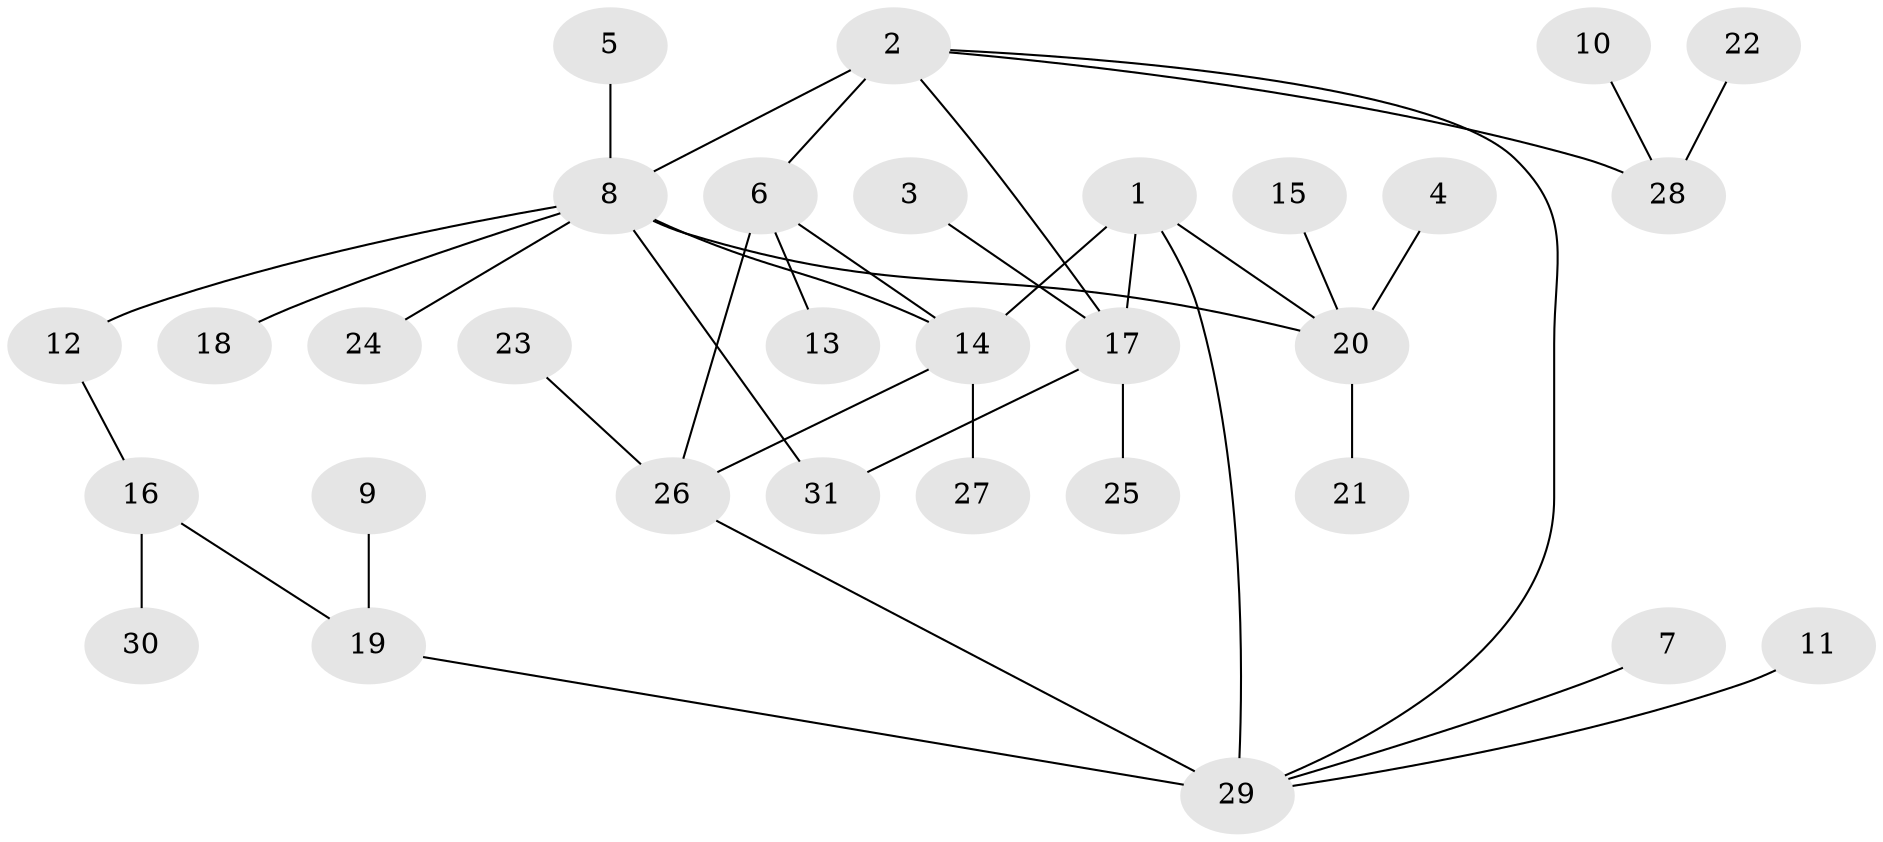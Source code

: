 // original degree distribution, {7: 0.06, 3: 0.06, 6: 0.04, 11: 0.02, 4: 0.08, 5: 0.02, 1: 0.56, 2: 0.16}
// Generated by graph-tools (version 1.1) at 2025/37/03/04/25 23:37:35]
// undirected, 31 vertices, 38 edges
graph export_dot {
  node [color=gray90,style=filled];
  1;
  2;
  3;
  4;
  5;
  6;
  7;
  8;
  9;
  10;
  11;
  12;
  13;
  14;
  15;
  16;
  17;
  18;
  19;
  20;
  21;
  22;
  23;
  24;
  25;
  26;
  27;
  28;
  29;
  30;
  31;
  1 -- 14 [weight=1.0];
  1 -- 17 [weight=1.0];
  1 -- 20 [weight=1.0];
  1 -- 29 [weight=1.0];
  2 -- 6 [weight=1.0];
  2 -- 8 [weight=2.0];
  2 -- 17 [weight=1.0];
  2 -- 28 [weight=1.0];
  2 -- 29 [weight=1.0];
  3 -- 17 [weight=1.0];
  4 -- 20 [weight=1.0];
  5 -- 8 [weight=1.0];
  6 -- 13 [weight=1.0];
  6 -- 14 [weight=1.0];
  6 -- 26 [weight=1.0];
  7 -- 29 [weight=1.0];
  8 -- 12 [weight=1.0];
  8 -- 14 [weight=1.0];
  8 -- 18 [weight=1.0];
  8 -- 20 [weight=1.0];
  8 -- 24 [weight=1.0];
  8 -- 31 [weight=1.0];
  9 -- 19 [weight=1.0];
  10 -- 28 [weight=1.0];
  11 -- 29 [weight=1.0];
  12 -- 16 [weight=1.0];
  14 -- 26 [weight=1.0];
  14 -- 27 [weight=1.0];
  15 -- 20 [weight=1.0];
  16 -- 19 [weight=1.0];
  16 -- 30 [weight=1.0];
  17 -- 25 [weight=1.0];
  17 -- 31 [weight=1.0];
  19 -- 29 [weight=1.0];
  20 -- 21 [weight=1.0];
  22 -- 28 [weight=1.0];
  23 -- 26 [weight=1.0];
  26 -- 29 [weight=2.0];
}

